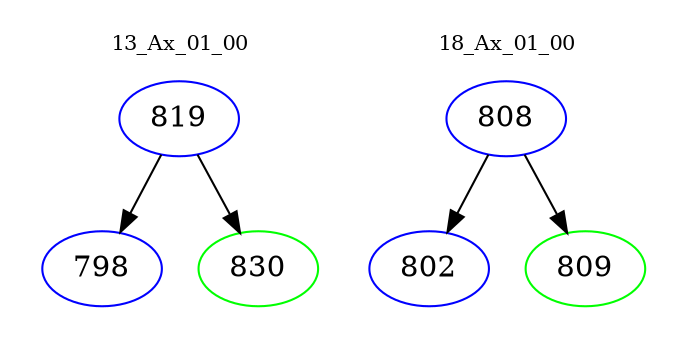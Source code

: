 digraph{
subgraph cluster_0 {
color = white
label = "13_Ax_01_00";
fontsize=10;
T0_819 [label="819", color="blue"]
T0_819 -> T0_798 [color="black"]
T0_798 [label="798", color="blue"]
T0_819 -> T0_830 [color="black"]
T0_830 [label="830", color="green"]
}
subgraph cluster_1 {
color = white
label = "18_Ax_01_00";
fontsize=10;
T1_808 [label="808", color="blue"]
T1_808 -> T1_802 [color="black"]
T1_802 [label="802", color="blue"]
T1_808 -> T1_809 [color="black"]
T1_809 [label="809", color="green"]
}
}
